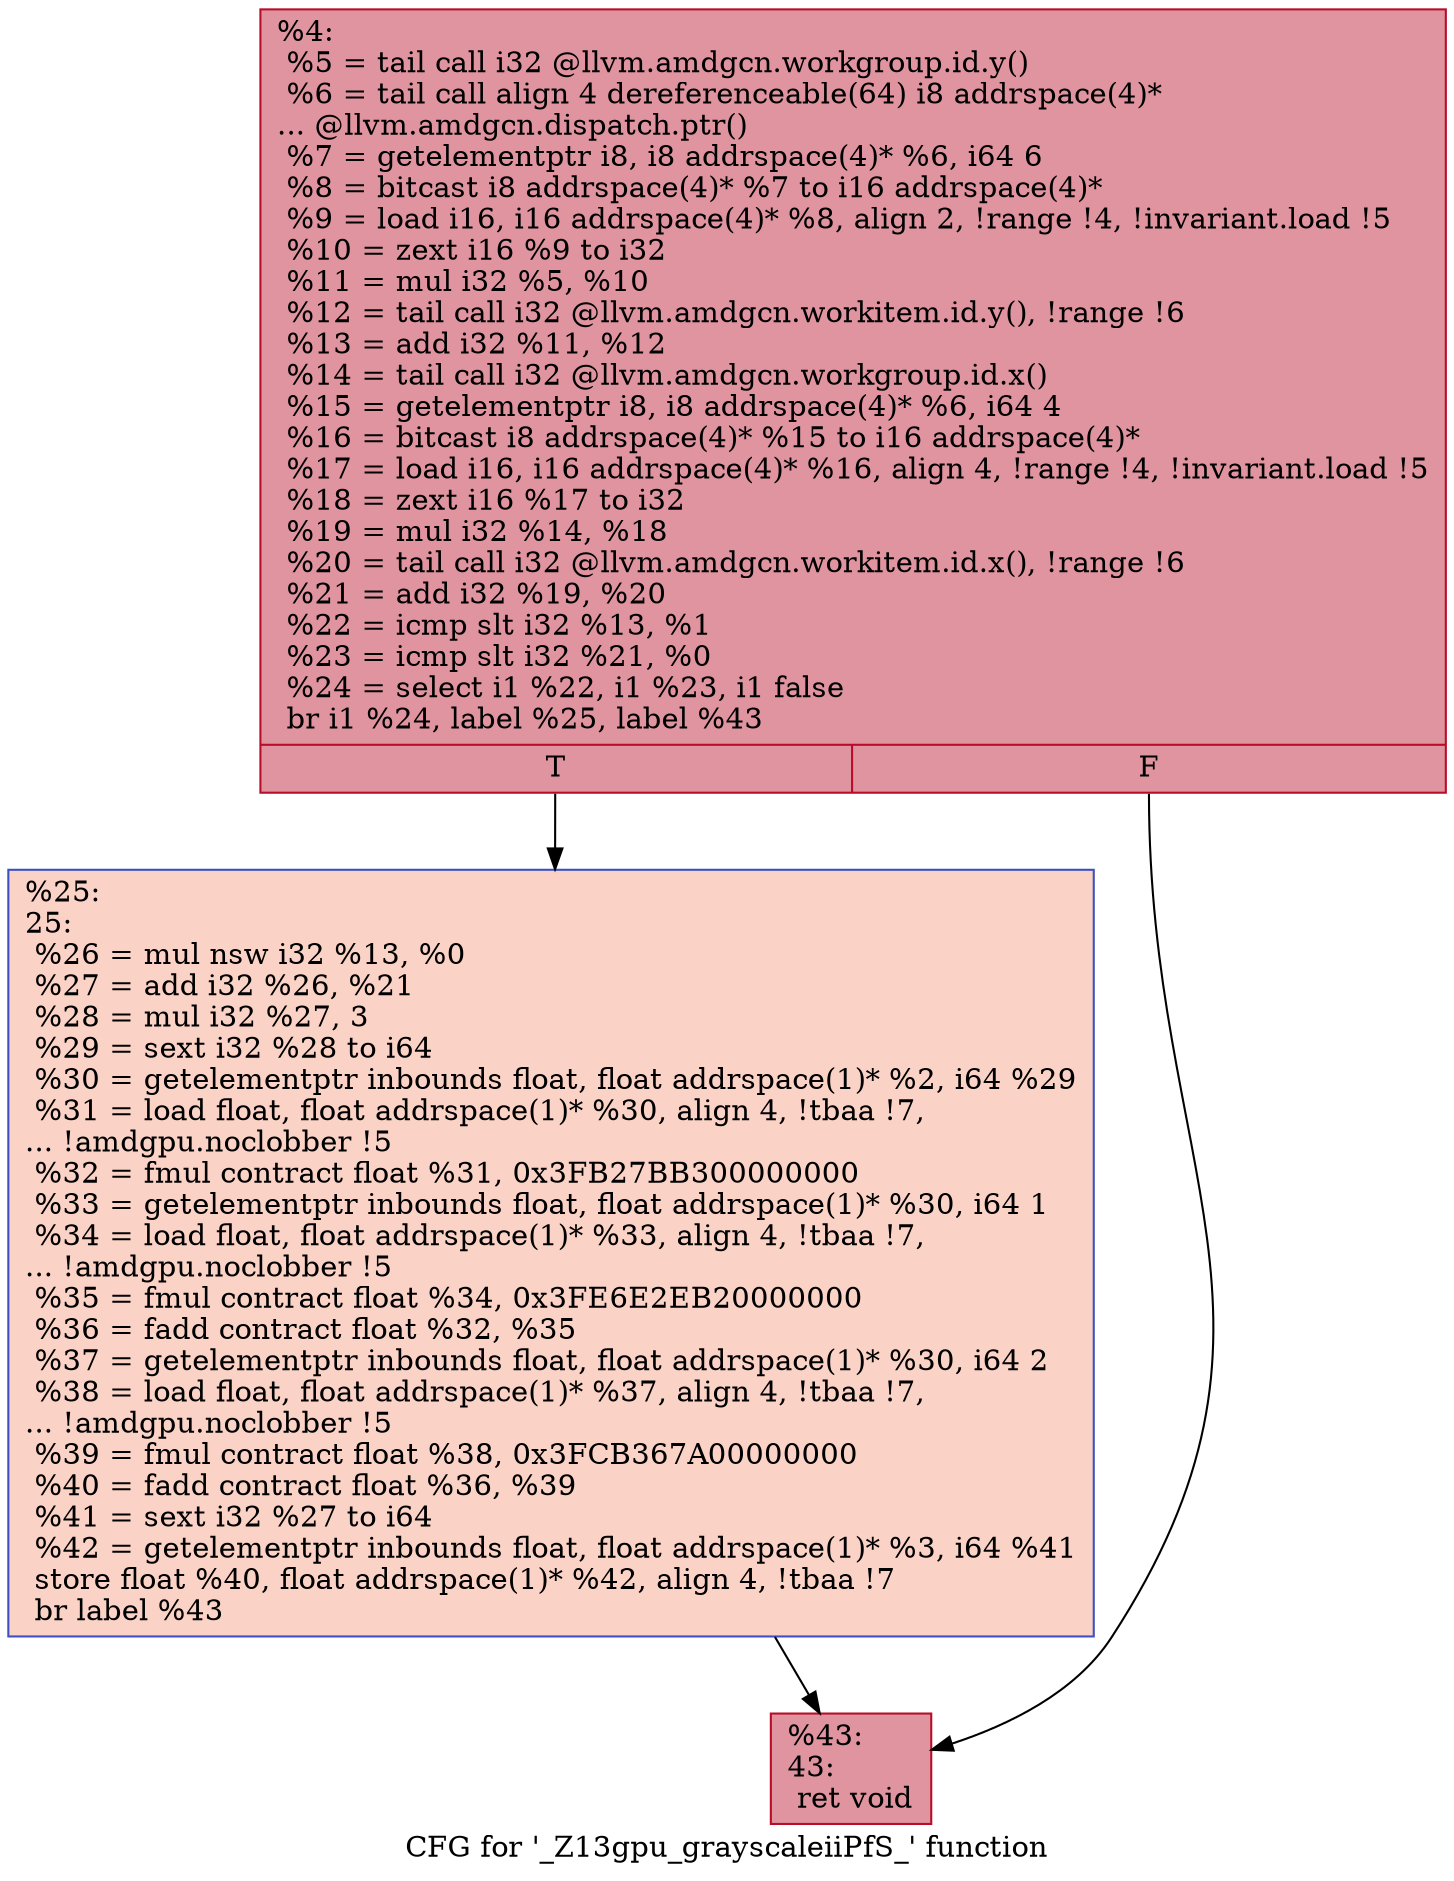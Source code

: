 digraph "CFG for '_Z13gpu_grayscaleiiPfS_' function" {
	label="CFG for '_Z13gpu_grayscaleiiPfS_' function";

	Node0x51b3570 [shape=record,color="#b70d28ff", style=filled, fillcolor="#b70d2870",label="{%4:\l  %5 = tail call i32 @llvm.amdgcn.workgroup.id.y()\l  %6 = tail call align 4 dereferenceable(64) i8 addrspace(4)*\l... @llvm.amdgcn.dispatch.ptr()\l  %7 = getelementptr i8, i8 addrspace(4)* %6, i64 6\l  %8 = bitcast i8 addrspace(4)* %7 to i16 addrspace(4)*\l  %9 = load i16, i16 addrspace(4)* %8, align 2, !range !4, !invariant.load !5\l  %10 = zext i16 %9 to i32\l  %11 = mul i32 %5, %10\l  %12 = tail call i32 @llvm.amdgcn.workitem.id.y(), !range !6\l  %13 = add i32 %11, %12\l  %14 = tail call i32 @llvm.amdgcn.workgroup.id.x()\l  %15 = getelementptr i8, i8 addrspace(4)* %6, i64 4\l  %16 = bitcast i8 addrspace(4)* %15 to i16 addrspace(4)*\l  %17 = load i16, i16 addrspace(4)* %16, align 4, !range !4, !invariant.load !5\l  %18 = zext i16 %17 to i32\l  %19 = mul i32 %14, %18\l  %20 = tail call i32 @llvm.amdgcn.workitem.id.x(), !range !6\l  %21 = add i32 %19, %20\l  %22 = icmp slt i32 %13, %1\l  %23 = icmp slt i32 %21, %0\l  %24 = select i1 %22, i1 %23, i1 false\l  br i1 %24, label %25, label %43\l|{<s0>T|<s1>F}}"];
	Node0x51b3570:s0 -> Node0x51b7010;
	Node0x51b3570:s1 -> Node0x51b70a0;
	Node0x51b7010 [shape=record,color="#3d50c3ff", style=filled, fillcolor="#f59c7d70",label="{%25:\l25:                                               \l  %26 = mul nsw i32 %13, %0\l  %27 = add i32 %26, %21\l  %28 = mul i32 %27, 3\l  %29 = sext i32 %28 to i64\l  %30 = getelementptr inbounds float, float addrspace(1)* %2, i64 %29\l  %31 = load float, float addrspace(1)* %30, align 4, !tbaa !7,\l... !amdgpu.noclobber !5\l  %32 = fmul contract float %31, 0x3FB27BB300000000\l  %33 = getelementptr inbounds float, float addrspace(1)* %30, i64 1\l  %34 = load float, float addrspace(1)* %33, align 4, !tbaa !7,\l... !amdgpu.noclobber !5\l  %35 = fmul contract float %34, 0x3FE6E2EB20000000\l  %36 = fadd contract float %32, %35\l  %37 = getelementptr inbounds float, float addrspace(1)* %30, i64 2\l  %38 = load float, float addrspace(1)* %37, align 4, !tbaa !7,\l... !amdgpu.noclobber !5\l  %39 = fmul contract float %38, 0x3FCB367A00000000\l  %40 = fadd contract float %36, %39\l  %41 = sext i32 %27 to i64\l  %42 = getelementptr inbounds float, float addrspace(1)* %3, i64 %41\l  store float %40, float addrspace(1)* %42, align 4, !tbaa !7\l  br label %43\l}"];
	Node0x51b7010 -> Node0x51b70a0;
	Node0x51b70a0 [shape=record,color="#b70d28ff", style=filled, fillcolor="#b70d2870",label="{%43:\l43:                                               \l  ret void\l}"];
}
